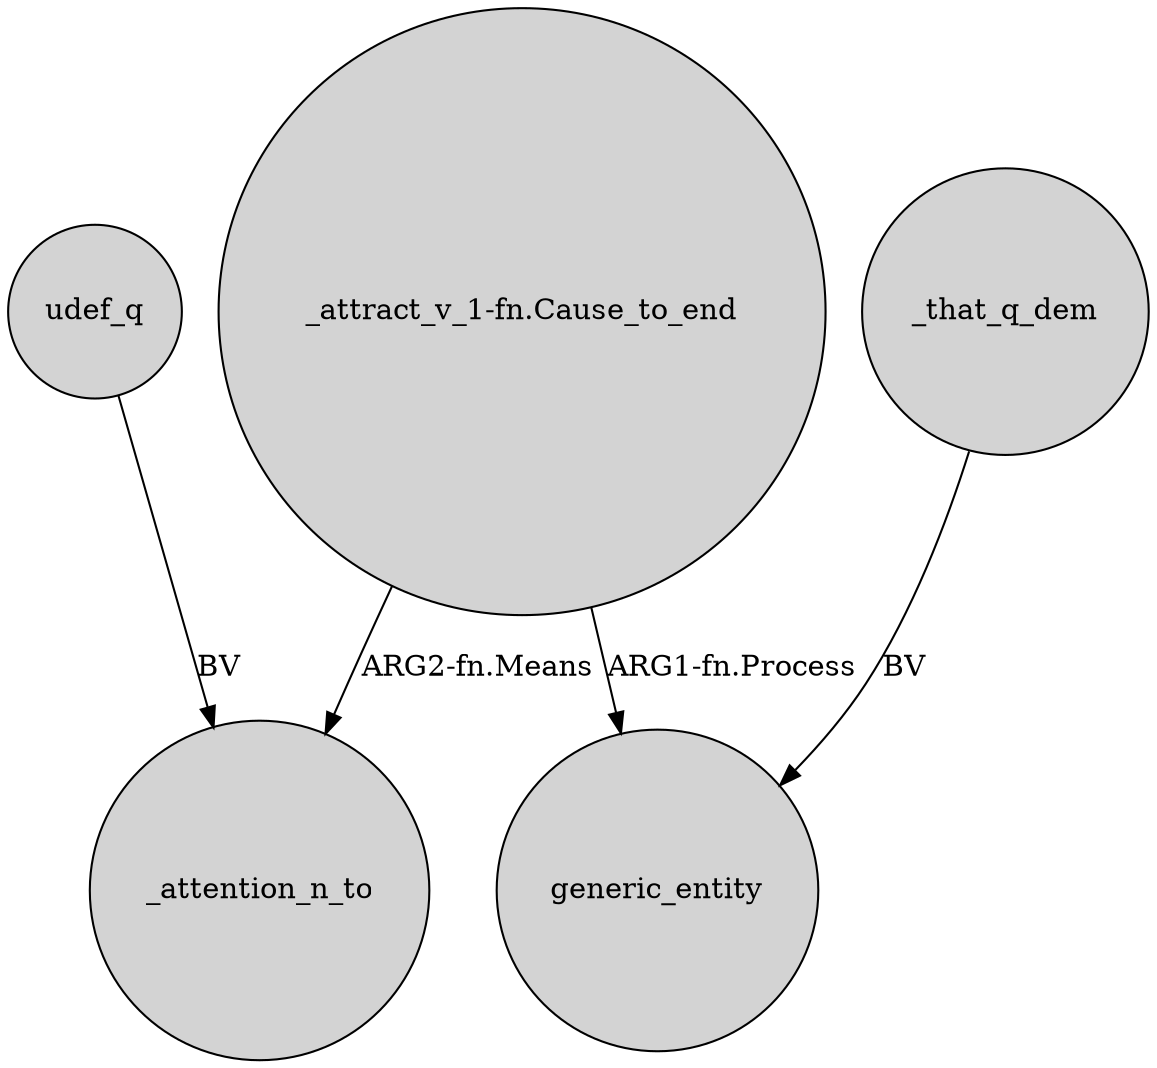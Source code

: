 digraph {
	node [shape=circle style=filled]
	udef_q -> _attention_n_to [label=BV]
	_that_q_dem -> generic_entity [label=BV]
	"_attract_v_1-fn.Cause_to_end" -> generic_entity [label="ARG1-fn.Process"]
	"_attract_v_1-fn.Cause_to_end" -> _attention_n_to [label="ARG2-fn.Means"]
}
